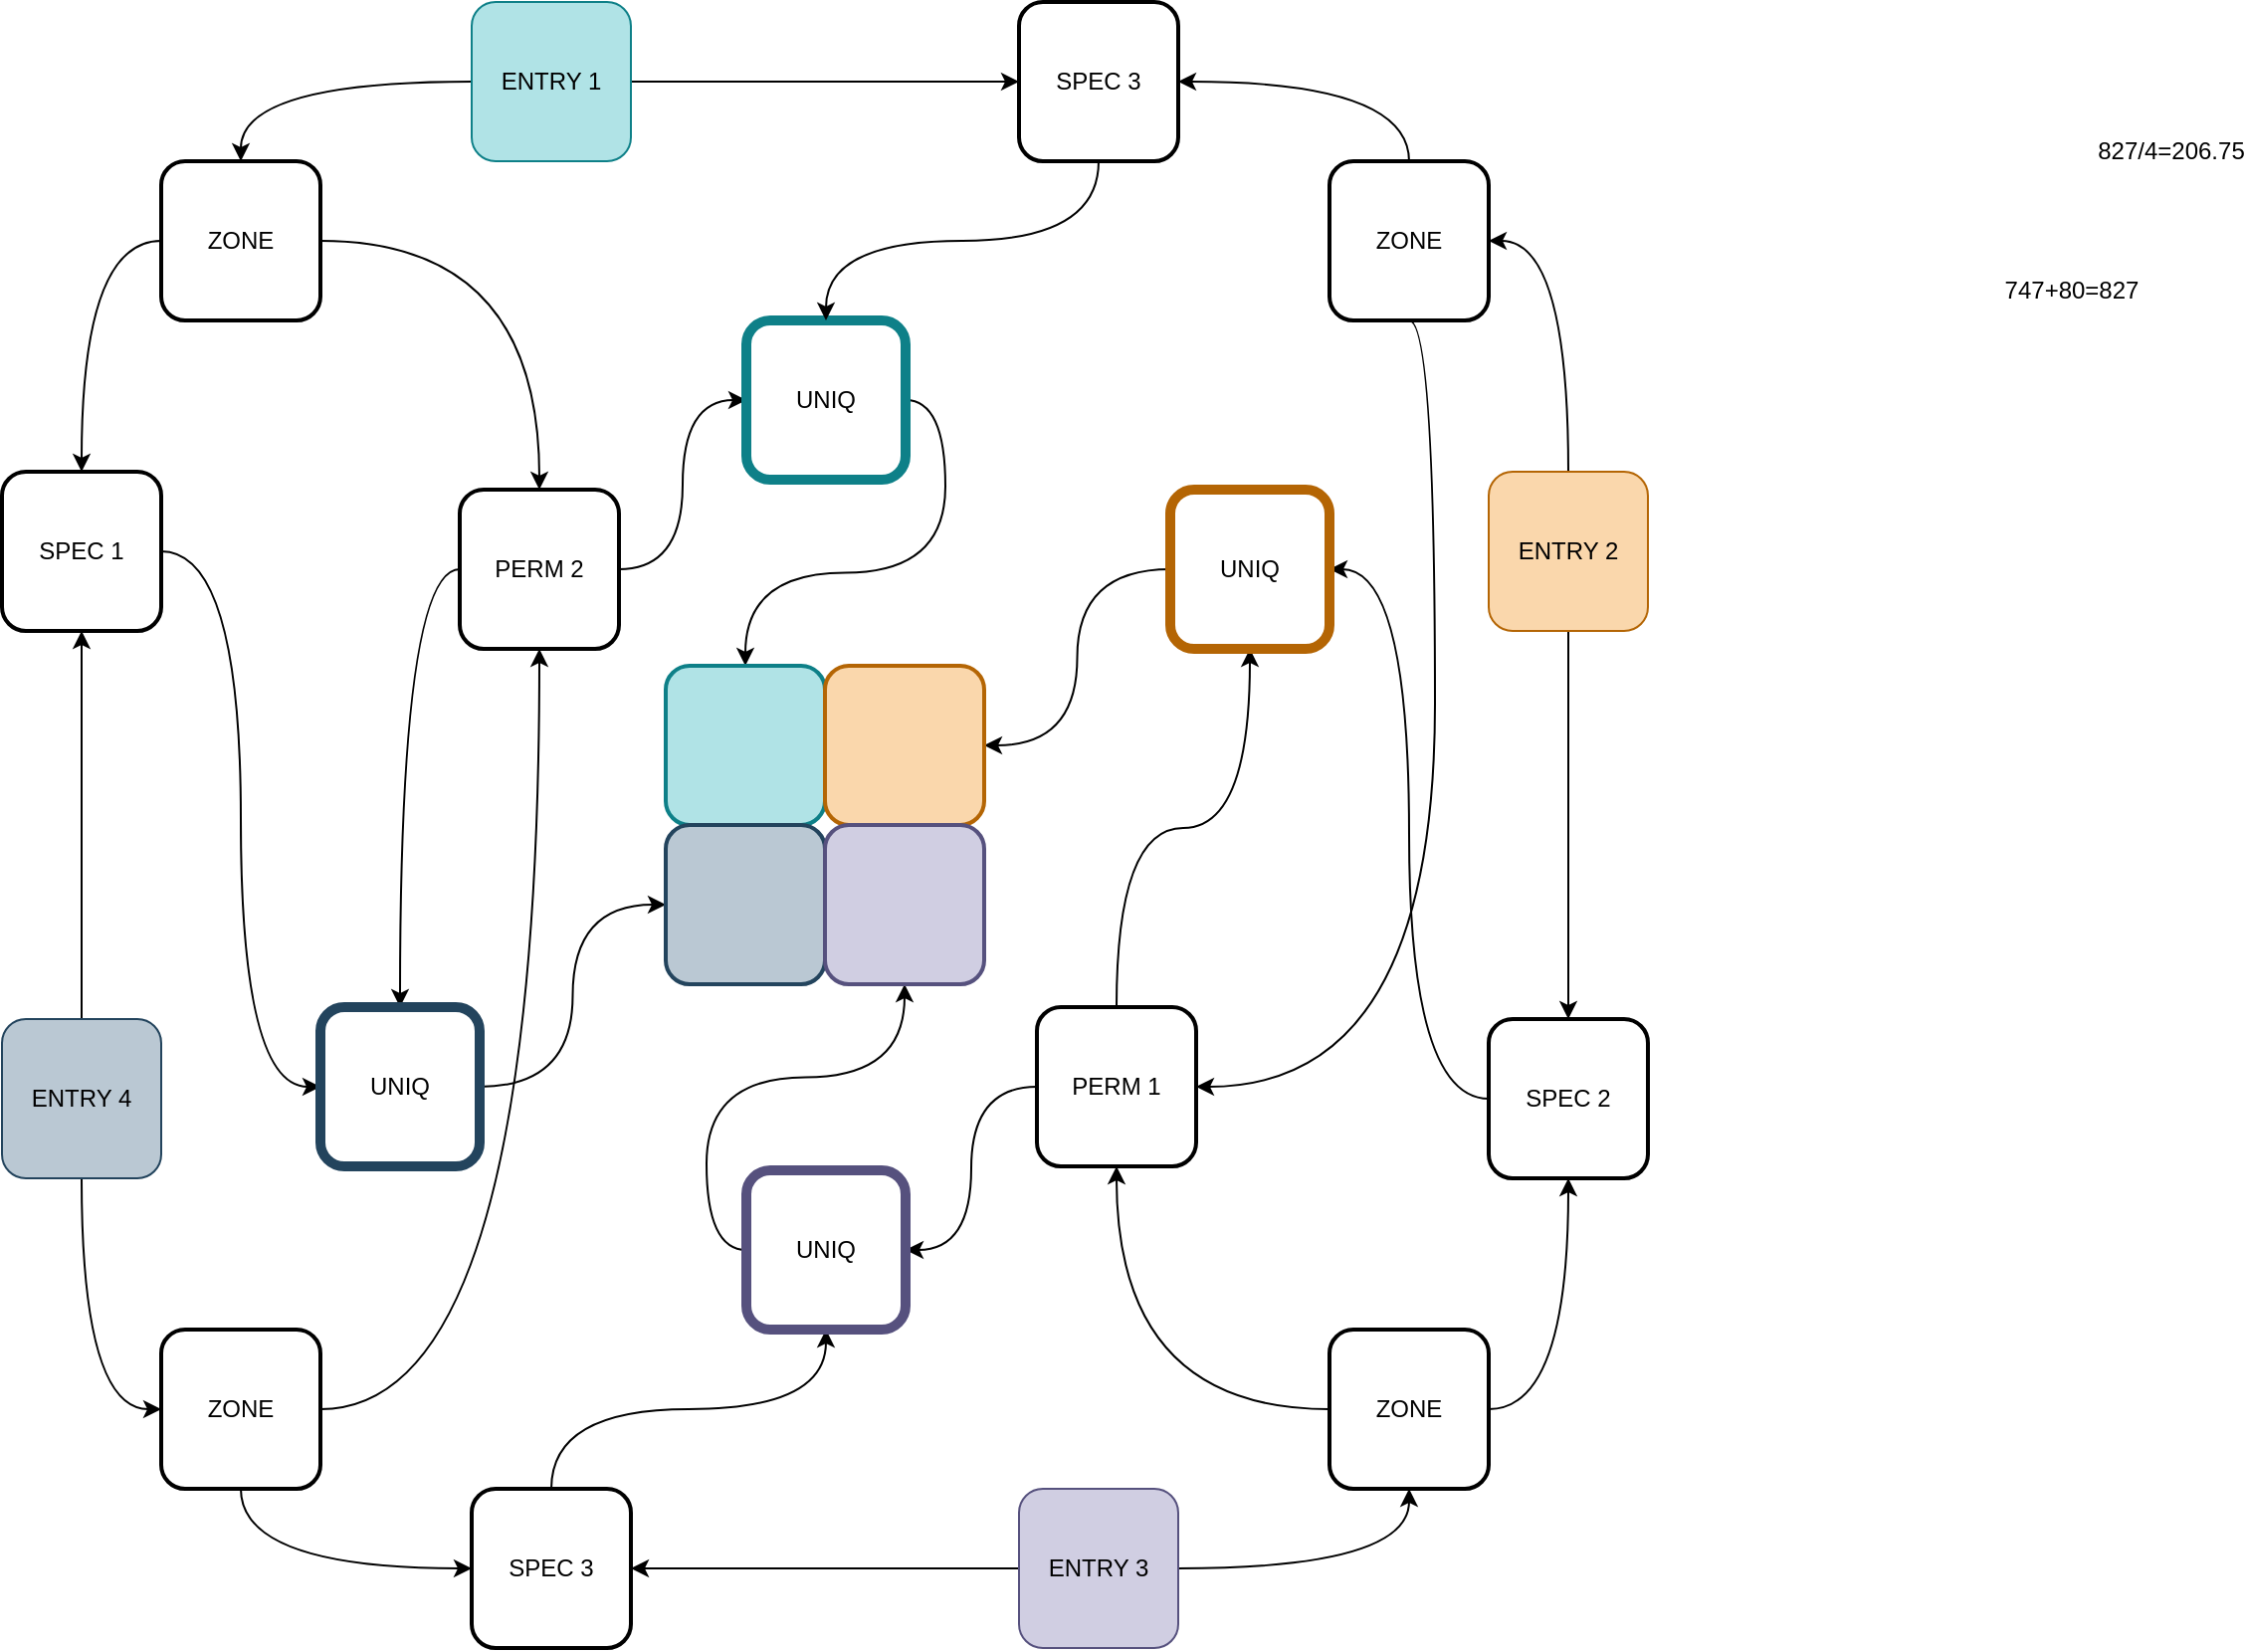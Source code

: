 <mxfile version="20.5.1" type="github">
  <diagram id="Nigt3YukH3JXRltVO2u2" name="Page-1">
    <mxGraphModel dx="2241" dy="2044" grid="1" gridSize="10" guides="1" tooltips="1" connect="1" arrows="1" fold="1" page="1" pageScale="1" pageWidth="827" pageHeight="1169" math="0" shadow="0">
      <root>
        <mxCell id="0" />
        <mxCell id="1" parent="0" />
        <mxCell id="gX__ZOAHCNAK3Sga8Ftl-28" style="edgeStyle=orthogonalEdgeStyle;orthogonalLoop=1;jettySize=auto;html=1;entryX=0.5;entryY=0;entryDx=0;entryDy=0;curved=1;" parent="1" source="gX__ZOAHCNAK3Sga8Ftl-7" target="gX__ZOAHCNAK3Sga8Ftl-11" edge="1">
          <mxGeometry relative="1" as="geometry" />
        </mxCell>
        <mxCell id="gX__ZOAHCNAK3Sga8Ftl-113" style="edgeStyle=orthogonalEdgeStyle;curved=1;orthogonalLoop=1;jettySize=auto;html=1;entryX=0;entryY=0.5;entryDx=0;entryDy=0;" parent="1" source="gX__ZOAHCNAK3Sga8Ftl-7" target="gX__ZOAHCNAK3Sga8Ftl-111" edge="1">
          <mxGeometry relative="1" as="geometry" />
        </mxCell>
        <mxCell id="gX__ZOAHCNAK3Sga8Ftl-7" value="ENTRY 1" style="whiteSpace=wrap;html=1;aspect=fixed;rounded=1;fillColor=#b0e3e6;strokeColor=#0e8088;" parent="1" vertex="1">
          <mxGeometry x="236" width="80" height="80" as="geometry" />
        </mxCell>
        <mxCell id="gX__ZOAHCNAK3Sga8Ftl-35" style="edgeStyle=orthogonalEdgeStyle;curved=1;orthogonalLoop=1;jettySize=auto;html=1;entryX=1;entryY=0.5;entryDx=0;entryDy=0;exitX=0.5;exitY=0;exitDx=0;exitDy=0;" parent="1" source="gX__ZOAHCNAK3Sga8Ftl-8" target="gX__ZOAHCNAK3Sga8Ftl-12" edge="1">
          <mxGeometry relative="1" as="geometry" />
        </mxCell>
        <mxCell id="gX__ZOAHCNAK3Sga8Ftl-57" style="edgeStyle=orthogonalEdgeStyle;curved=1;orthogonalLoop=1;jettySize=auto;html=1;entryX=0.5;entryY=0;entryDx=0;entryDy=0;exitX=0.5;exitY=1;exitDx=0;exitDy=0;" parent="1" source="gX__ZOAHCNAK3Sga8Ftl-8" target="gX__ZOAHCNAK3Sga8Ftl-53" edge="1">
          <mxGeometry relative="1" as="geometry" />
        </mxCell>
        <mxCell id="gX__ZOAHCNAK3Sga8Ftl-8" value="ENTRY 2" style="whiteSpace=wrap;html=1;aspect=fixed;rounded=1;fillColor=#fad7ac;strokeColor=#b46504;" parent="1" vertex="1">
          <mxGeometry x="747" y="236" width="80" height="80" as="geometry" />
        </mxCell>
        <mxCell id="gX__ZOAHCNAK3Sga8Ftl-33" style="edgeStyle=orthogonalEdgeStyle;curved=1;orthogonalLoop=1;jettySize=auto;html=1;entryX=0.5;entryY=1;entryDx=0;entryDy=0;" parent="1" source="gX__ZOAHCNAK3Sga8Ftl-9" target="gX__ZOAHCNAK3Sga8Ftl-13" edge="1">
          <mxGeometry relative="1" as="geometry" />
        </mxCell>
        <mxCell id="gX__ZOAHCNAK3Sga8Ftl-120" style="edgeStyle=orthogonalEdgeStyle;curved=1;orthogonalLoop=1;jettySize=auto;html=1;entryX=1;entryY=0.5;entryDx=0;entryDy=0;" parent="1" source="gX__ZOAHCNAK3Sga8Ftl-9" target="gX__ZOAHCNAK3Sga8Ftl-77" edge="1">
          <mxGeometry relative="1" as="geometry" />
        </mxCell>
        <mxCell id="gX__ZOAHCNAK3Sga8Ftl-9" value="ENTRY 3" style="whiteSpace=wrap;html=1;aspect=fixed;rounded=1;fillColor=#d0cee2;strokeColor=#56517e;" parent="1" vertex="1">
          <mxGeometry x="511" y="747" width="80" height="80" as="geometry" />
        </mxCell>
        <mxCell id="gX__ZOAHCNAK3Sga8Ftl-30" style="edgeStyle=orthogonalEdgeStyle;orthogonalLoop=1;jettySize=auto;html=1;entryX=0;entryY=0.5;entryDx=0;entryDy=0;curved=1;" parent="1" source="gX__ZOAHCNAK3Sga8Ftl-10" target="gX__ZOAHCNAK3Sga8Ftl-14" edge="1">
          <mxGeometry relative="1" as="geometry" />
        </mxCell>
        <mxCell id="gX__ZOAHCNAK3Sga8Ftl-119" style="edgeStyle=orthogonalEdgeStyle;curved=1;orthogonalLoop=1;jettySize=auto;html=1;entryX=0.5;entryY=1;entryDx=0;entryDy=0;" parent="1" source="gX__ZOAHCNAK3Sga8Ftl-10" target="gX__ZOAHCNAK3Sga8Ftl-86" edge="1">
          <mxGeometry relative="1" as="geometry" />
        </mxCell>
        <mxCell id="gX__ZOAHCNAK3Sga8Ftl-10" value="ENTRY 4" style="whiteSpace=wrap;html=1;aspect=fixed;rounded=1;fillColor=#bac8d3;strokeColor=#23445d;" parent="1" vertex="1">
          <mxGeometry y="511" width="80" height="80" as="geometry" />
        </mxCell>
        <mxCell id="gX__ZOAHCNAK3Sga8Ftl-85" style="edgeStyle=orthogonalEdgeStyle;curved=1;orthogonalLoop=1;jettySize=auto;html=1;entryX=0.5;entryY=0;entryDx=0;entryDy=0;" parent="1" source="gX__ZOAHCNAK3Sga8Ftl-11" target="gX__ZOAHCNAK3Sga8Ftl-81" edge="1">
          <mxGeometry relative="1" as="geometry" />
        </mxCell>
        <mxCell id="gX__ZOAHCNAK3Sga8Ftl-87" style="edgeStyle=orthogonalEdgeStyle;curved=1;orthogonalLoop=1;jettySize=auto;html=1;entryX=0.5;entryY=0;entryDx=0;entryDy=0;exitX=0;exitY=0.5;exitDx=0;exitDy=0;" parent="1" source="gX__ZOAHCNAK3Sga8Ftl-11" target="gX__ZOAHCNAK3Sga8Ftl-86" edge="1">
          <mxGeometry relative="1" as="geometry" />
        </mxCell>
        <mxCell id="gX__ZOAHCNAK3Sga8Ftl-11" value="ZONE" style="whiteSpace=wrap;html=1;aspect=fixed;rounded=1;strokeColor=default;strokeWidth=2;" parent="1" vertex="1">
          <mxGeometry x="80" y="80" width="80" height="80" as="geometry" />
        </mxCell>
        <mxCell id="gX__ZOAHCNAK3Sga8Ftl-59" style="edgeStyle=orthogonalEdgeStyle;curved=1;orthogonalLoop=1;jettySize=auto;html=1;entryX=1;entryY=0.5;entryDx=0;entryDy=0;exitX=0.5;exitY=1;exitDx=0;exitDy=0;" parent="1" source="gX__ZOAHCNAK3Sga8Ftl-12" target="gX__ZOAHCNAK3Sga8Ftl-58" edge="1">
          <mxGeometry relative="1" as="geometry">
            <Array as="points">
              <mxPoint x="720" y="160" />
              <mxPoint x="720" y="545" />
            </Array>
          </mxGeometry>
        </mxCell>
        <mxCell id="gX__ZOAHCNAK3Sga8Ftl-114" style="edgeStyle=orthogonalEdgeStyle;curved=1;orthogonalLoop=1;jettySize=auto;html=1;entryX=1;entryY=0.5;entryDx=0;entryDy=0;exitX=0.5;exitY=0;exitDx=0;exitDy=0;" parent="1" source="gX__ZOAHCNAK3Sga8Ftl-12" target="gX__ZOAHCNAK3Sga8Ftl-111" edge="1">
          <mxGeometry relative="1" as="geometry" />
        </mxCell>
        <mxCell id="gX__ZOAHCNAK3Sga8Ftl-12" value="ZONE" style="whiteSpace=wrap;html=1;aspect=fixed;rounded=1;strokeWidth=2;" parent="1" vertex="1">
          <mxGeometry x="667" y="80" width="80" height="80" as="geometry" />
        </mxCell>
        <mxCell id="gX__ZOAHCNAK3Sga8Ftl-54" style="edgeStyle=orthogonalEdgeStyle;curved=1;orthogonalLoop=1;jettySize=auto;html=1;entryX=0.5;entryY=1;entryDx=0;entryDy=0;exitX=1;exitY=0.5;exitDx=0;exitDy=0;" parent="1" source="gX__ZOAHCNAK3Sga8Ftl-13" target="gX__ZOAHCNAK3Sga8Ftl-53" edge="1">
          <mxGeometry relative="1" as="geometry" />
        </mxCell>
        <mxCell id="gX__ZOAHCNAK3Sga8Ftl-60" style="edgeStyle=orthogonalEdgeStyle;curved=1;orthogonalLoop=1;jettySize=auto;html=1;entryX=0.5;entryY=1;entryDx=0;entryDy=0;exitX=0;exitY=0.5;exitDx=0;exitDy=0;" parent="1" source="gX__ZOAHCNAK3Sga8Ftl-13" target="gX__ZOAHCNAK3Sga8Ftl-58" edge="1">
          <mxGeometry relative="1" as="geometry" />
        </mxCell>
        <mxCell id="gX__ZOAHCNAK3Sga8Ftl-13" value="ZONE" style="whiteSpace=wrap;html=1;aspect=fixed;rounded=1;strokeWidth=2;" parent="1" vertex="1">
          <mxGeometry x="667" y="667" width="80" height="80" as="geometry" />
        </mxCell>
        <mxCell id="gX__ZOAHCNAK3Sga8Ftl-79" style="edgeStyle=orthogonalEdgeStyle;curved=1;orthogonalLoop=1;jettySize=auto;html=1;entryX=0;entryY=0.5;entryDx=0;entryDy=0;exitX=0.5;exitY=1;exitDx=0;exitDy=0;" parent="1" source="gX__ZOAHCNAK3Sga8Ftl-14" target="gX__ZOAHCNAK3Sga8Ftl-77" edge="1">
          <mxGeometry relative="1" as="geometry" />
        </mxCell>
        <mxCell id="gX__ZOAHCNAK3Sga8Ftl-84" style="edgeStyle=orthogonalEdgeStyle;curved=1;orthogonalLoop=1;jettySize=auto;html=1;entryX=0.5;entryY=1;entryDx=0;entryDy=0;" parent="1" source="gX__ZOAHCNAK3Sga8Ftl-14" target="gX__ZOAHCNAK3Sga8Ftl-81" edge="1">
          <mxGeometry relative="1" as="geometry" />
        </mxCell>
        <mxCell id="gX__ZOAHCNAK3Sga8Ftl-14" value="ZONE" style="whiteSpace=wrap;html=1;aspect=fixed;rounded=1;strokeWidth=2;" parent="1" vertex="1">
          <mxGeometry x="80" y="667" width="80" height="80" as="geometry" />
        </mxCell>
        <mxCell id="gX__ZOAHCNAK3Sga8Ftl-62" style="edgeStyle=orthogonalEdgeStyle;curved=1;orthogonalLoop=1;jettySize=auto;html=1;entryX=1;entryY=0.5;entryDx=0;entryDy=0;" parent="1" source="gX__ZOAHCNAK3Sga8Ftl-53" target="gX__ZOAHCNAK3Sga8Ftl-61" edge="1">
          <mxGeometry relative="1" as="geometry" />
        </mxCell>
        <mxCell id="gX__ZOAHCNAK3Sga8Ftl-53" value="SPEC 2" style="whiteSpace=wrap;html=1;aspect=fixed;rounded=1;strokeWidth=2;" parent="1" vertex="1">
          <mxGeometry x="747" y="511" width="80" height="80" as="geometry" />
        </mxCell>
        <mxCell id="gX__ZOAHCNAK3Sga8Ftl-63" style="edgeStyle=orthogonalEdgeStyle;curved=1;orthogonalLoop=1;jettySize=auto;html=1;entryX=0.5;entryY=1;entryDx=0;entryDy=0;" parent="1" source="gX__ZOAHCNAK3Sga8Ftl-58" target="gX__ZOAHCNAK3Sga8Ftl-61" edge="1">
          <mxGeometry relative="1" as="geometry" />
        </mxCell>
        <mxCell id="gX__ZOAHCNAK3Sga8Ftl-98" style="edgeStyle=orthogonalEdgeStyle;curved=1;orthogonalLoop=1;jettySize=auto;html=1;exitX=0;exitY=0.5;exitDx=0;exitDy=0;entryX=1;entryY=0.5;entryDx=0;entryDy=0;" parent="1" source="gX__ZOAHCNAK3Sga8Ftl-58" target="gX__ZOAHCNAK3Sga8Ftl-92" edge="1">
          <mxGeometry relative="1" as="geometry" />
        </mxCell>
        <mxCell id="gX__ZOAHCNAK3Sga8Ftl-58" value="PERM 1" style="whiteSpace=wrap;html=1;aspect=fixed;rounded=1;strokeWidth=2;" parent="1" vertex="1">
          <mxGeometry x="520" y="505" width="80" height="80" as="geometry" />
        </mxCell>
        <mxCell id="gX__ZOAHCNAK3Sga8Ftl-109" style="edgeStyle=orthogonalEdgeStyle;curved=1;orthogonalLoop=1;jettySize=auto;html=1;entryX=1;entryY=0.5;entryDx=0;entryDy=0;" parent="1" source="gX__ZOAHCNAK3Sga8Ftl-61" target="gX__ZOAHCNAK3Sga8Ftl-106" edge="1">
          <mxGeometry relative="1" as="geometry" />
        </mxCell>
        <mxCell id="gX__ZOAHCNAK3Sga8Ftl-61" value="UNIQ" style="whiteSpace=wrap;html=1;aspect=fixed;rounded=1;strokeWidth=5;fillColor=none;strokeColor=#b46504;" parent="1" vertex="1">
          <mxGeometry x="587" y="245" width="80" height="80" as="geometry" />
        </mxCell>
        <mxCell id="gX__ZOAHCNAK3Sga8Ftl-101" style="edgeStyle=orthogonalEdgeStyle;curved=1;orthogonalLoop=1;jettySize=auto;html=1;entryX=0.5;entryY=1;entryDx=0;entryDy=0;exitX=0.5;exitY=0;exitDx=0;exitDy=0;" parent="1" source="gX__ZOAHCNAK3Sga8Ftl-77" target="gX__ZOAHCNAK3Sga8Ftl-92" edge="1">
          <mxGeometry relative="1" as="geometry" />
        </mxCell>
        <mxCell id="gX__ZOAHCNAK3Sga8Ftl-77" value="SPEC 3" style="whiteSpace=wrap;html=1;aspect=fixed;rounded=1;strokeWidth=2;" parent="1" vertex="1">
          <mxGeometry x="236" y="747" width="80" height="80" as="geometry" />
        </mxCell>
        <mxCell id="gX__ZOAHCNAK3Sga8Ftl-116" style="edgeStyle=orthogonalEdgeStyle;curved=1;orthogonalLoop=1;jettySize=auto;html=1;entryX=0;entryY=0.5;entryDx=0;entryDy=0;" parent="1" source="gX__ZOAHCNAK3Sga8Ftl-81" target="gX__ZOAHCNAK3Sga8Ftl-110" edge="1">
          <mxGeometry relative="1" as="geometry" />
        </mxCell>
        <mxCell id="gX__ZOAHCNAK3Sga8Ftl-121" style="edgeStyle=orthogonalEdgeStyle;curved=1;orthogonalLoop=1;jettySize=auto;html=1;entryX=0.5;entryY=0;entryDx=0;entryDy=0;exitX=0;exitY=0.5;exitDx=0;exitDy=0;" parent="1" source="gX__ZOAHCNAK3Sga8Ftl-81" target="gX__ZOAHCNAK3Sga8Ftl-118" edge="1">
          <mxGeometry relative="1" as="geometry" />
        </mxCell>
        <mxCell id="gX__ZOAHCNAK3Sga8Ftl-81" value="PERM 2" style="whiteSpace=wrap;html=1;aspect=fixed;rounded=1;strokeWidth=2;" parent="1" vertex="1">
          <mxGeometry x="230" y="245" width="80" height="80" as="geometry" />
        </mxCell>
        <mxCell id="gX__ZOAHCNAK3Sga8Ftl-123" style="edgeStyle=orthogonalEdgeStyle;curved=1;orthogonalLoop=1;jettySize=auto;html=1;exitX=1;exitY=0.5;exitDx=0;exitDy=0;entryX=0;entryY=0.5;entryDx=0;entryDy=0;" parent="1" source="gX__ZOAHCNAK3Sga8Ftl-86" target="gX__ZOAHCNAK3Sga8Ftl-118" edge="1">
          <mxGeometry relative="1" as="geometry" />
        </mxCell>
        <mxCell id="gX__ZOAHCNAK3Sga8Ftl-86" value="SPEC 1" style="whiteSpace=wrap;html=1;aspect=fixed;rounded=1;strokeWidth=2;" parent="1" vertex="1">
          <mxGeometry y="236" width="80" height="80" as="geometry" />
        </mxCell>
        <mxCell id="gX__ZOAHCNAK3Sga8Ftl-104" style="edgeStyle=orthogonalEdgeStyle;curved=1;orthogonalLoop=1;jettySize=auto;html=1;entryX=0.5;entryY=1;entryDx=0;entryDy=0;exitX=0;exitY=0.5;exitDx=0;exitDy=0;" parent="1" source="gX__ZOAHCNAK3Sga8Ftl-92" target="gX__ZOAHCNAK3Sga8Ftl-108" edge="1">
          <mxGeometry relative="1" as="geometry" />
        </mxCell>
        <mxCell id="gX__ZOAHCNAK3Sga8Ftl-92" value="UNIQ" style="whiteSpace=wrap;html=1;aspect=fixed;rounded=1;strokeWidth=5;fillColor=none;strokeColor=#56517e;" parent="1" vertex="1">
          <mxGeometry x="374" y="587" width="80" height="80" as="geometry" />
        </mxCell>
        <mxCell id="gX__ZOAHCNAK3Sga8Ftl-117" style="edgeStyle=orthogonalEdgeStyle;curved=1;orthogonalLoop=1;jettySize=auto;html=1;entryX=0.5;entryY=0;entryDx=0;entryDy=0;exitX=1;exitY=0.5;exitDx=0;exitDy=0;" parent="1" source="gX__ZOAHCNAK3Sga8Ftl-110" target="gX__ZOAHCNAK3Sga8Ftl-105" edge="1">
          <mxGeometry relative="1" as="geometry" />
        </mxCell>
        <mxCell id="gX__ZOAHCNAK3Sga8Ftl-110" value="UNIQ" style="whiteSpace=wrap;html=1;aspect=fixed;rounded=1;strokeWidth=5;fillColor=none;strokeColor=#0e8088;" parent="1" vertex="1">
          <mxGeometry x="374" y="160" width="80" height="80" as="geometry" />
        </mxCell>
        <mxCell id="gX__ZOAHCNAK3Sga8Ftl-115" style="edgeStyle=orthogonalEdgeStyle;curved=1;orthogonalLoop=1;jettySize=auto;html=1;exitX=0.5;exitY=1;exitDx=0;exitDy=0;entryX=0.5;entryY=0;entryDx=0;entryDy=0;" parent="1" source="gX__ZOAHCNAK3Sga8Ftl-111" target="gX__ZOAHCNAK3Sga8Ftl-110" edge="1">
          <mxGeometry relative="1" as="geometry" />
        </mxCell>
        <mxCell id="gX__ZOAHCNAK3Sga8Ftl-111" value="SPEC 3" style="whiteSpace=wrap;html=1;aspect=fixed;rounded=1;strokeWidth=2;" parent="1" vertex="1">
          <mxGeometry x="511" width="80" height="80" as="geometry" />
        </mxCell>
        <mxCell id="gX__ZOAHCNAK3Sga8Ftl-122" style="edgeStyle=orthogonalEdgeStyle;curved=1;orthogonalLoop=1;jettySize=auto;html=1;entryX=0;entryY=0.5;entryDx=0;entryDy=0;" parent="1" source="gX__ZOAHCNAK3Sga8Ftl-118" target="gX__ZOAHCNAK3Sga8Ftl-107" edge="1">
          <mxGeometry relative="1" as="geometry" />
        </mxCell>
        <mxCell id="gX__ZOAHCNAK3Sga8Ftl-118" value="UNIQ" style="whiteSpace=wrap;html=1;aspect=fixed;rounded=1;strokeWidth=5;fillColor=none;strokeColor=#23445d;" parent="1" vertex="1">
          <mxGeometry x="160" y="505" width="80" height="80" as="geometry" />
        </mxCell>
        <mxCell id="gX__ZOAHCNAK3Sga8Ftl-128" value="" style="group" parent="1" vertex="1" connectable="0">
          <mxGeometry x="333.5" y="333.5" width="160" height="160" as="geometry" />
        </mxCell>
        <mxCell id="gX__ZOAHCNAK3Sga8Ftl-105" value="" style="whiteSpace=wrap;html=1;aspect=fixed;rounded=1;strokeWidth=2;fillColor=#b0e3e6;strokeColor=#0e8088;" parent="gX__ZOAHCNAK3Sga8Ftl-128" vertex="1">
          <mxGeometry width="80" height="80" as="geometry" />
        </mxCell>
        <mxCell id="gX__ZOAHCNAK3Sga8Ftl-106" value="" style="whiteSpace=wrap;html=1;aspect=fixed;rounded=1;strokeWidth=2;fillColor=#fad7ac;strokeColor=#b46504;" parent="gX__ZOAHCNAK3Sga8Ftl-128" vertex="1">
          <mxGeometry x="80" width="80" height="80" as="geometry" />
        </mxCell>
        <mxCell id="gX__ZOAHCNAK3Sga8Ftl-107" value="" style="whiteSpace=wrap;html=1;aspect=fixed;rounded=1;strokeWidth=2;fillColor=#bac8d3;strokeColor=#23445d;" parent="gX__ZOAHCNAK3Sga8Ftl-128" vertex="1">
          <mxGeometry y="80" width="80" height="80" as="geometry" />
        </mxCell>
        <mxCell id="gX__ZOAHCNAK3Sga8Ftl-108" value="" style="whiteSpace=wrap;html=1;aspect=fixed;rounded=1;strokeWidth=2;fillColor=#d0cee2;strokeColor=#56517e;" parent="gX__ZOAHCNAK3Sga8Ftl-128" vertex="1">
          <mxGeometry x="80" y="80" width="80" height="80" as="geometry" />
        </mxCell>
        <mxCell id="gX__ZOAHCNAK3Sga8Ftl-129" value="747+80=827" style="text;html=1;strokeColor=none;fillColor=none;align=center;verticalAlign=middle;whiteSpace=wrap;rounded=0;strokeWidth=5;" parent="1" vertex="1">
          <mxGeometry x="1010" y="130" width="60" height="30" as="geometry" />
        </mxCell>
        <mxCell id="gX__ZOAHCNAK3Sga8Ftl-130" value="827/4=206.75" style="text;html=1;strokeColor=none;fillColor=none;align=center;verticalAlign=middle;whiteSpace=wrap;rounded=0;strokeWidth=5;" parent="1" vertex="1">
          <mxGeometry x="1060" y="60" width="60" height="30" as="geometry" />
        </mxCell>
      </root>
    </mxGraphModel>
  </diagram>
</mxfile>
